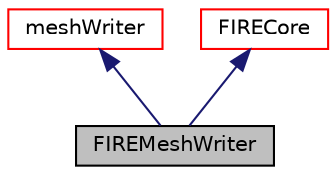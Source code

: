 digraph "FIREMeshWriter"
{
  bgcolor="transparent";
  edge [fontname="Helvetica",fontsize="10",labelfontname="Helvetica",labelfontsize="10"];
  node [fontname="Helvetica",fontsize="10",shape=record];
  Node1 [label="FIREMeshWriter",height=0.2,width=0.4,color="black", fillcolor="grey75", style="filled" fontcolor="black"];
  Node2 -> Node1 [dir="back",color="midnightblue",fontsize="10",style="solid",fontname="Helvetica"];
  Node2 [label="meshWriter",height=0.2,width=0.4,color="red",URL="$classFoam_1_1meshWriter.html",tooltip="Write OpenFOAM meshes and/or results to another CFD format. "];
  Node3 -> Node1 [dir="back",color="midnightblue",fontsize="10",style="solid",fontname="Helvetica"];
  Node3 [label="FIRECore",height=0.2,width=0.4,color="red",URL="$classFoam_1_1fileFormats_1_1FIRECore.html",tooltip="Core routines used when reading/writing AVL/FIRE files. "];
}
